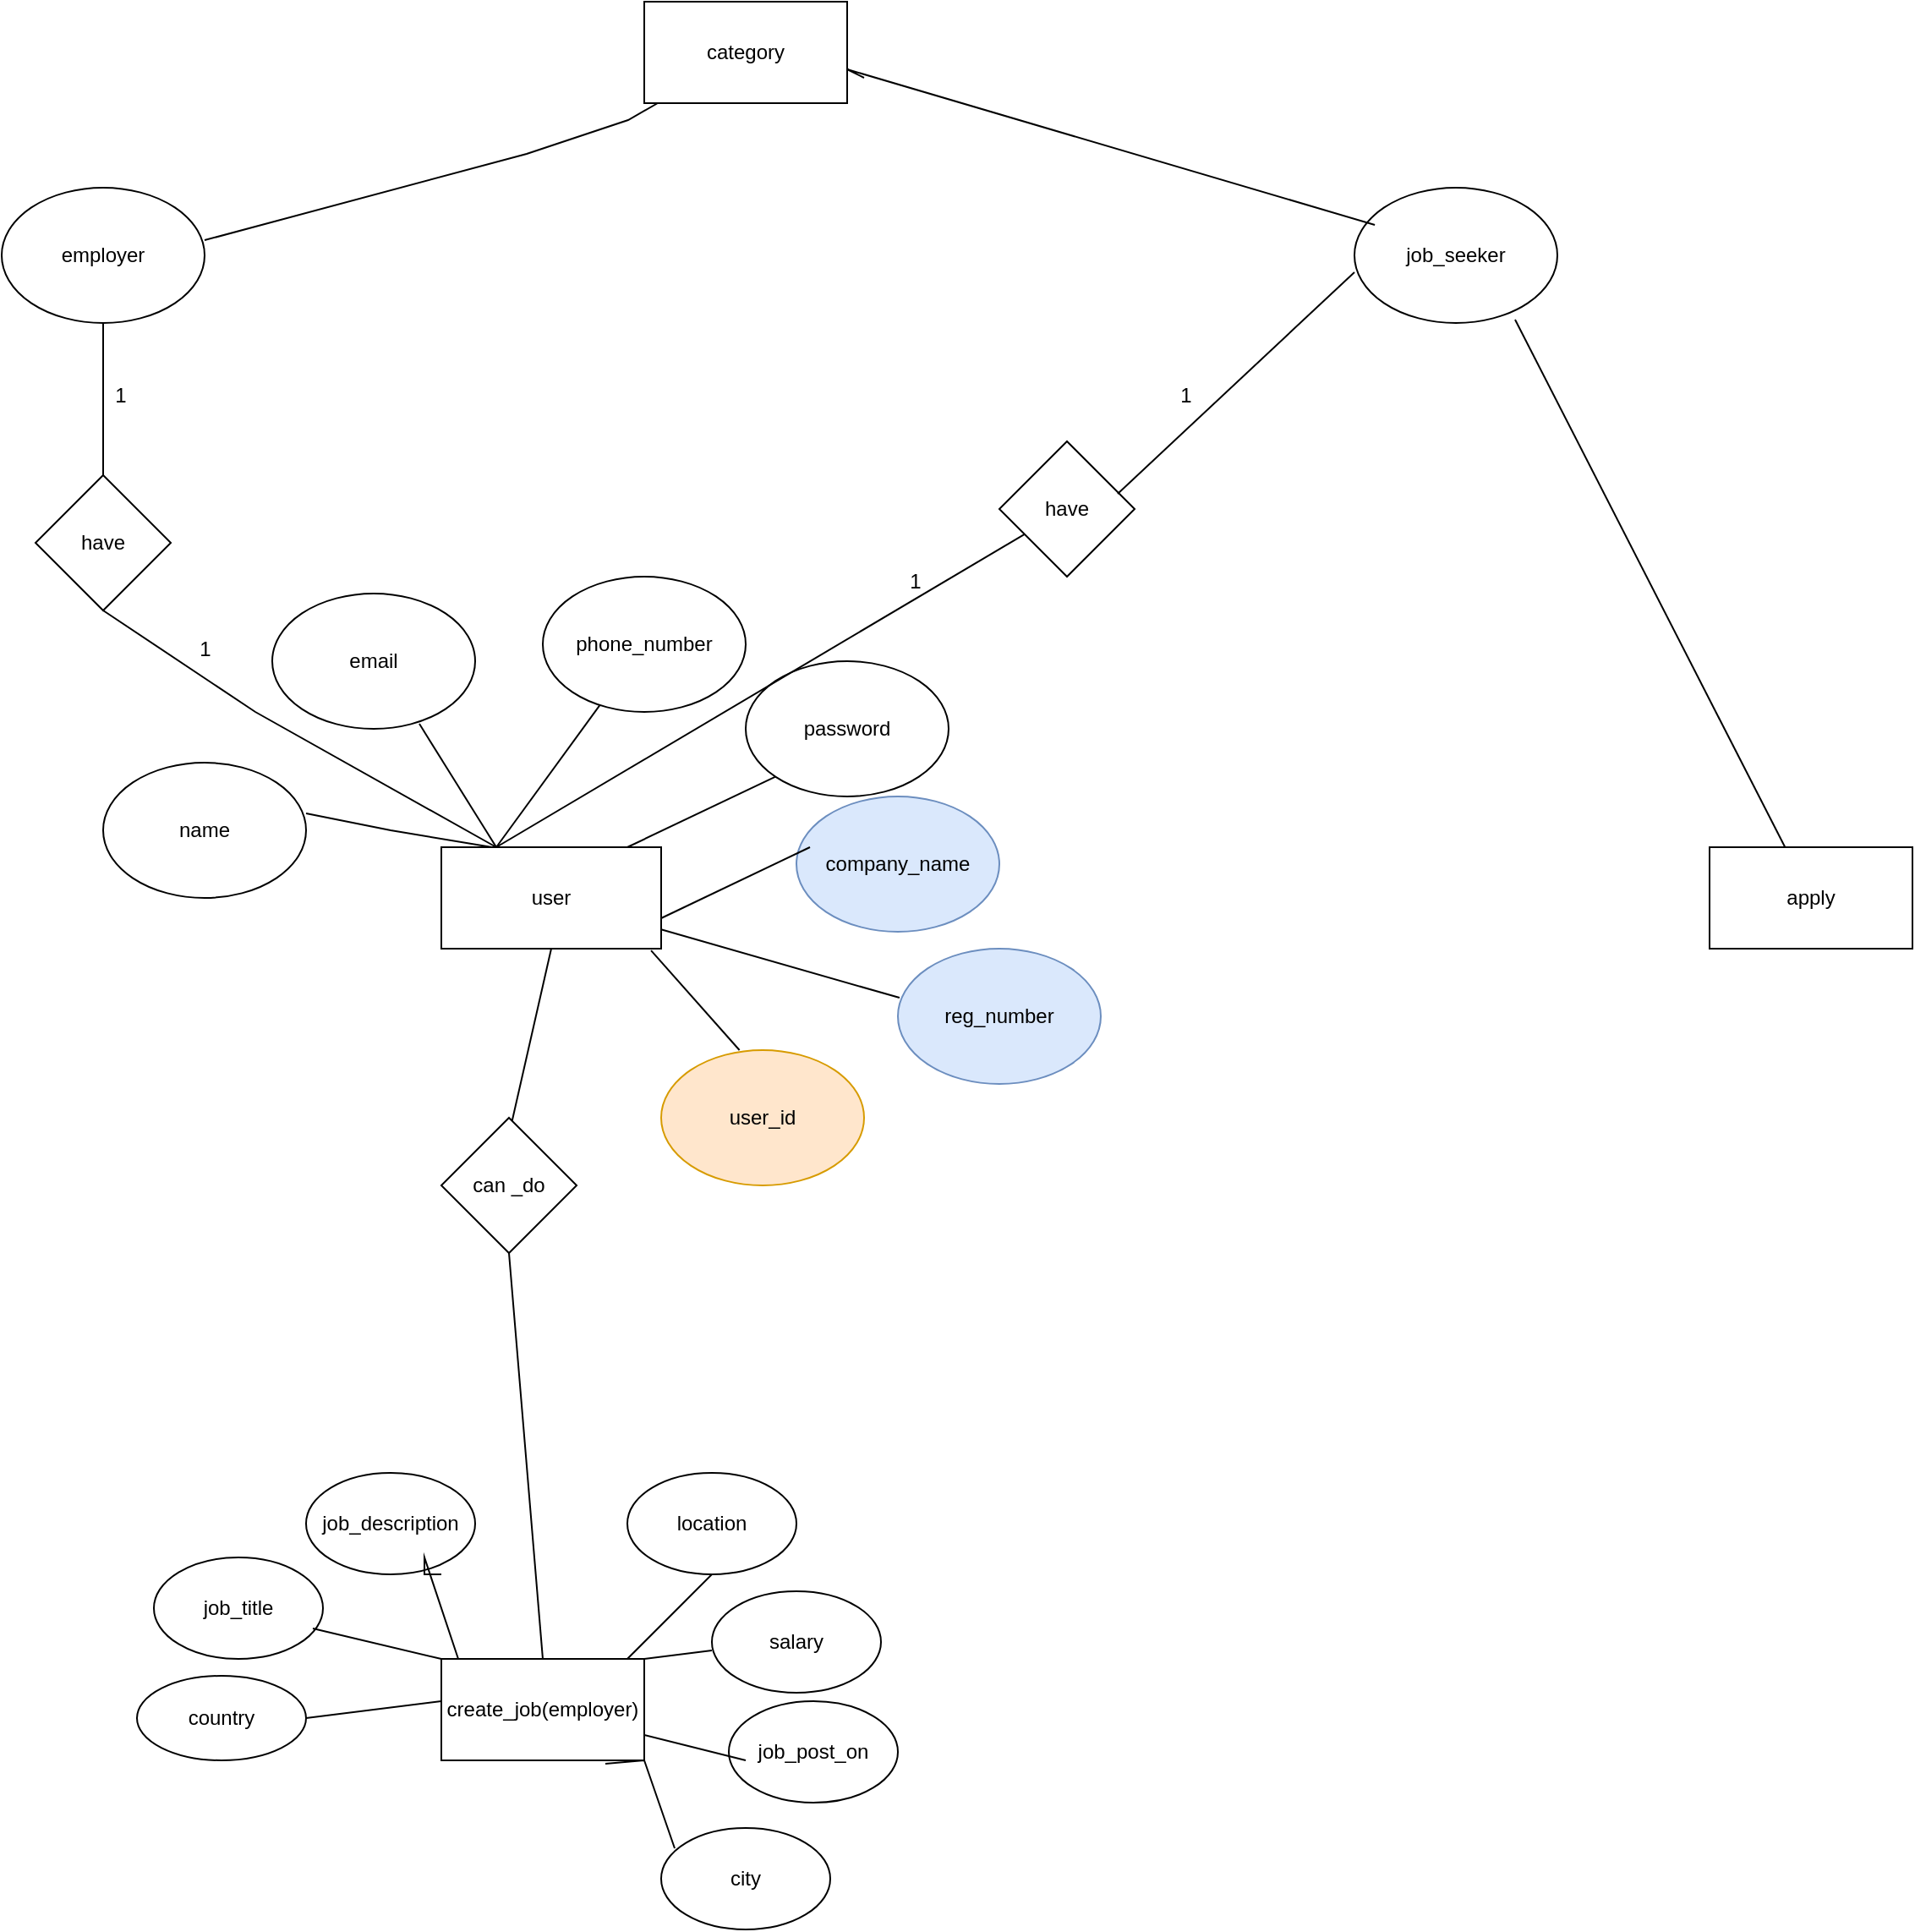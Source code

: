 <mxfile version="24.2.0" type="github">
  <diagram name="Page-1" id="Wq4Pi5_Zihfn6wVo8_yz">
    <mxGraphModel dx="1589" dy="1612" grid="1" gridSize="10" guides="1" tooltips="1" connect="1" arrows="1" fold="1" page="1" pageScale="1" pageWidth="827" pageHeight="1169" math="0" shadow="0">
      <root>
        <mxCell id="0" />
        <mxCell id="1" parent="0" />
        <mxCell id="N5hau3d_H5IXKtFI3GQf-1" value="user" style="rounded=0;whiteSpace=wrap;html=1;" vertex="1" parent="1">
          <mxGeometry x="110" y="200" width="130" height="60" as="geometry" />
        </mxCell>
        <mxCell id="N5hau3d_H5IXKtFI3GQf-2" value="email" style="ellipse;whiteSpace=wrap;html=1;" vertex="1" parent="1">
          <mxGeometry x="10" y="50" width="120" height="80" as="geometry" />
        </mxCell>
        <mxCell id="N5hau3d_H5IXKtFI3GQf-3" value="name" style="ellipse;whiteSpace=wrap;html=1;" vertex="1" parent="1">
          <mxGeometry x="-90" y="150" width="120" height="80" as="geometry" />
        </mxCell>
        <mxCell id="N5hau3d_H5IXKtFI3GQf-4" value="password" style="ellipse;whiteSpace=wrap;html=1;" vertex="1" parent="1">
          <mxGeometry x="290" y="90" width="120" height="80" as="geometry" />
        </mxCell>
        <mxCell id="N5hau3d_H5IXKtFI3GQf-5" value="phone_number" style="ellipse;whiteSpace=wrap;html=1;" vertex="1" parent="1">
          <mxGeometry x="170" y="40" width="120" height="80" as="geometry" />
        </mxCell>
        <mxCell id="N5hau3d_H5IXKtFI3GQf-6" value="" style="endArrow=none;html=1;rounded=0;entryX=1;entryY=0.375;entryDx=0;entryDy=0;entryPerimeter=0;" edge="1" parent="1" target="N5hau3d_H5IXKtFI3GQf-3">
          <mxGeometry width="50" height="50" relative="1" as="geometry">
            <mxPoint x="140" y="200" as="sourcePoint" />
            <mxPoint x="220" y="210" as="targetPoint" />
            <Array as="points">
              <mxPoint x="140" y="200" />
              <mxPoint x="80" y="190" />
            </Array>
          </mxGeometry>
        </mxCell>
        <mxCell id="N5hau3d_H5IXKtFI3GQf-7" value="" style="endArrow=none;html=1;rounded=0;entryX=1;entryY=0.375;entryDx=0;entryDy=0;entryPerimeter=0;exitX=0;exitY=1;exitDx=0;exitDy=0;" edge="1" parent="1" source="N5hau3d_H5IXKtFI3GQf-4">
          <mxGeometry width="50" height="50" relative="1" as="geometry">
            <mxPoint x="360" y="280" as="sourcePoint" />
            <mxPoint x="220" y="200" as="targetPoint" />
            <Array as="points" />
          </mxGeometry>
        </mxCell>
        <mxCell id="N5hau3d_H5IXKtFI3GQf-8" value="" style="endArrow=none;html=1;rounded=0;exitX=0.25;exitY=0;exitDx=0;exitDy=0;" edge="1" parent="1" source="N5hau3d_H5IXKtFI3GQf-1" target="N5hau3d_H5IXKtFI3GQf-5">
          <mxGeometry width="50" height="50" relative="1" as="geometry">
            <mxPoint x="220" y="190" as="sourcePoint" />
            <mxPoint x="170" y="130" as="targetPoint" />
            <Array as="points" />
          </mxGeometry>
        </mxCell>
        <mxCell id="N5hau3d_H5IXKtFI3GQf-9" value="" style="endArrow=none;html=1;rounded=0;entryX=0.725;entryY=0.963;entryDx=0;entryDy=0;entryPerimeter=0;exitX=0.25;exitY=0;exitDx=0;exitDy=0;exitPerimeter=0;" edge="1" parent="1" source="N5hau3d_H5IXKtFI3GQf-1" target="N5hau3d_H5IXKtFI3GQf-2">
          <mxGeometry width="50" height="50" relative="1" as="geometry">
            <mxPoint x="143.884" y="192.96" as="sourcePoint" />
            <mxPoint x="90.0" y="120.0" as="targetPoint" />
            <Array as="points" />
          </mxGeometry>
        </mxCell>
        <mxCell id="N5hau3d_H5IXKtFI3GQf-11" value="category" style="rounded=0;whiteSpace=wrap;html=1;" vertex="1" parent="1">
          <mxGeometry x="230" y="-300" width="120" height="60" as="geometry" />
        </mxCell>
        <mxCell id="N5hau3d_H5IXKtFI3GQf-12" value="employer" style="ellipse;whiteSpace=wrap;html=1;" vertex="1" parent="1">
          <mxGeometry x="-150" y="-190" width="120" height="80" as="geometry" />
        </mxCell>
        <mxCell id="N5hau3d_H5IXKtFI3GQf-13" value="job_seeker" style="ellipse;whiteSpace=wrap;html=1;" vertex="1" parent="1">
          <mxGeometry x="650" y="-190" width="120" height="80" as="geometry" />
        </mxCell>
        <mxCell id="N5hau3d_H5IXKtFI3GQf-14" value="" style="endArrow=none;html=1;rounded=0;entryX=0.25;entryY=0;entryDx=0;entryDy=0;" edge="1" parent="1" source="N5hau3d_H5IXKtFI3GQf-20" target="N5hau3d_H5IXKtFI3GQf-1">
          <mxGeometry width="50" height="50" relative="1" as="geometry">
            <mxPoint x="444" y="8" as="sourcePoint" />
            <mxPoint x="220" y="200" as="targetPoint" />
            <Array as="points" />
          </mxGeometry>
        </mxCell>
        <mxCell id="N5hau3d_H5IXKtFI3GQf-15" value="" style="endArrow=none;html=1;rounded=0;exitX=1.017;exitY=0.388;exitDx=0;exitDy=0;exitPerimeter=0;" edge="1" parent="1">
          <mxGeometry width="50" height="50" relative="1" as="geometry">
            <mxPoint x="-30.0" y="-158.96" as="sourcePoint" />
            <mxPoint x="237.96" y="-240" as="targetPoint" />
            <Array as="points">
              <mxPoint x="160.46" y="-210" />
              <mxPoint x="220.46" y="-230" />
            </Array>
          </mxGeometry>
        </mxCell>
        <mxCell id="N5hau3d_H5IXKtFI3GQf-17" value="apply" style="rounded=0;whiteSpace=wrap;html=1;" vertex="1" parent="1">
          <mxGeometry x="860" y="200" width="120" height="60" as="geometry" />
        </mxCell>
        <mxCell id="N5hau3d_H5IXKtFI3GQf-18" value="user_id" style="ellipse;whiteSpace=wrap;html=1;fillColor=#ffe6cc;strokeColor=#d79b00;" vertex="1" parent="1">
          <mxGeometry x="240" y="320" width="120" height="80" as="geometry" />
        </mxCell>
        <mxCell id="N5hau3d_H5IXKtFI3GQf-19" value="" style="endArrow=none;html=1;rounded=0;exitX=0;exitY=1;exitDx=0;exitDy=0;entryX=0.954;entryY=1.017;entryDx=0;entryDy=0;entryPerimeter=0;" edge="1" parent="1" target="N5hau3d_H5IXKtFI3GQf-1">
          <mxGeometry width="50" height="50" relative="1" as="geometry">
            <mxPoint x="286.3" y="320" as="sourcePoint" />
            <mxPoint x="209.996" y="281" as="targetPoint" />
            <Array as="points" />
          </mxGeometry>
        </mxCell>
        <mxCell id="N5hau3d_H5IXKtFI3GQf-20" value="have" style="rhombus;whiteSpace=wrap;html=1;" vertex="1" parent="1">
          <mxGeometry x="440" y="-40" width="80" height="80" as="geometry" />
        </mxCell>
        <mxCell id="N5hau3d_H5IXKtFI3GQf-23" value="" style="endArrow=none;html=1;rounded=0;exitX=0;exitY=0.625;exitDx=0;exitDy=0;entryX=1;entryY=0.5;entryDx=0;entryDy=0;exitPerimeter=0;" edge="1" parent="1" source="N5hau3d_H5IXKtFI3GQf-13">
          <mxGeometry width="50" height="50" relative="1" as="geometry">
            <mxPoint x="660" y="-140.0" as="sourcePoint" />
            <mxPoint x="510" y="-9.04" as="targetPoint" />
            <Array as="points" />
          </mxGeometry>
        </mxCell>
        <mxCell id="N5hau3d_H5IXKtFI3GQf-24" value="" style="endArrow=none;html=1;rounded=0;exitX=0.017;exitY=0.275;exitDx=0;exitDy=0;entryX=1;entryY=0.75;entryDx=0;entryDy=0;exitPerimeter=0;" edge="1" parent="1">
          <mxGeometry width="50" height="50" relative="1" as="geometry">
            <mxPoint x="662.04" y="-168" as="sourcePoint" />
            <mxPoint x="360" y="-255" as="targetPoint" />
            <Array as="points">
              <mxPoint x="350" y="-260" />
            </Array>
          </mxGeometry>
        </mxCell>
        <mxCell id="N5hau3d_H5IXKtFI3GQf-26" value="have" style="rhombus;whiteSpace=wrap;html=1;" vertex="1" parent="1">
          <mxGeometry x="-130" y="-20" width="80" height="80" as="geometry" />
        </mxCell>
        <mxCell id="N5hau3d_H5IXKtFI3GQf-27" value="" style="endArrow=none;html=1;rounded=0;entryX=0.5;entryY=1;entryDx=0;entryDy=0;" edge="1" parent="1" target="N5hau3d_H5IXKtFI3GQf-12">
          <mxGeometry width="50" height="50" relative="1" as="geometry">
            <mxPoint x="-90" y="-20" as="sourcePoint" />
            <mxPoint x="-40" y="-70" as="targetPoint" />
          </mxGeometry>
        </mxCell>
        <mxCell id="N5hau3d_H5IXKtFI3GQf-28" value="" style="endArrow=none;html=1;rounded=0;entryX=0.5;entryY=1;entryDx=0;entryDy=0;exitX=0.25;exitY=0;exitDx=0;exitDy=0;" edge="1" parent="1" source="N5hau3d_H5IXKtFI3GQf-1" target="N5hau3d_H5IXKtFI3GQf-26">
          <mxGeometry width="50" height="50" relative="1" as="geometry">
            <mxPoint x="149.96" y="200.0" as="sourcePoint" />
            <mxPoint x="-50" y="20.02" as="targetPoint" />
            <Array as="points">
              <mxPoint y="120" />
            </Array>
          </mxGeometry>
        </mxCell>
        <mxCell id="N5hau3d_H5IXKtFI3GQf-29" value="company_name" style="ellipse;whiteSpace=wrap;html=1;fillColor=#dae8fc;strokeColor=#6c8ebf;" vertex="1" parent="1">
          <mxGeometry x="320" y="170" width="120" height="80" as="geometry" />
        </mxCell>
        <mxCell id="N5hau3d_H5IXKtFI3GQf-30" value="" style="endArrow=none;html=1;rounded=0;entryX=1;entryY=0.375;entryDx=0;entryDy=0;entryPerimeter=0;exitX=0;exitY=1;exitDx=0;exitDy=0;" edge="1" parent="1">
          <mxGeometry width="50" height="50" relative="1" as="geometry">
            <mxPoint x="328" y="200" as="sourcePoint" />
            <mxPoint x="240" y="242" as="targetPoint" />
            <Array as="points" />
          </mxGeometry>
        </mxCell>
        <mxCell id="N5hau3d_H5IXKtFI3GQf-31" value="reg_number" style="ellipse;whiteSpace=wrap;html=1;fillColor=#dae8fc;strokeColor=#6c8ebf;" vertex="1" parent="1">
          <mxGeometry x="380" y="260" width="120" height="80" as="geometry" />
        </mxCell>
        <mxCell id="N5hau3d_H5IXKtFI3GQf-32" value="" style="endArrow=none;html=1;rounded=0;exitX=0.008;exitY=0.363;exitDx=0;exitDy=0;exitPerimeter=0;" edge="1" parent="1" source="N5hau3d_H5IXKtFI3GQf-31" target="N5hau3d_H5IXKtFI3GQf-1">
          <mxGeometry width="50" height="50" relative="1" as="geometry">
            <mxPoint x="338" y="210" as="sourcePoint" />
            <mxPoint x="250" y="252" as="targetPoint" />
            <Array as="points" />
          </mxGeometry>
        </mxCell>
        <mxCell id="N5hau3d_H5IXKtFI3GQf-33" value="create_job(employer)" style="rounded=0;whiteSpace=wrap;html=1;" vertex="1" parent="1">
          <mxGeometry x="110" y="680" width="120" height="60" as="geometry" />
        </mxCell>
        <mxCell id="N5hau3d_H5IXKtFI3GQf-34" value="salary" style="ellipse;whiteSpace=wrap;html=1;" vertex="1" parent="1">
          <mxGeometry x="270" y="640" width="100" height="60" as="geometry" />
        </mxCell>
        <mxCell id="N5hau3d_H5IXKtFI3GQf-35" value="job_title" style="ellipse;whiteSpace=wrap;html=1;" vertex="1" parent="1">
          <mxGeometry x="-60" y="620" width="100" height="60" as="geometry" />
        </mxCell>
        <mxCell id="N5hau3d_H5IXKtFI3GQf-36" value="job_description" style="ellipse;whiteSpace=wrap;html=1;" vertex="1" parent="1">
          <mxGeometry x="30" y="570" width="100" height="60" as="geometry" />
        </mxCell>
        <mxCell id="N5hau3d_H5IXKtFI3GQf-37" value="location" style="ellipse;whiteSpace=wrap;html=1;" vertex="1" parent="1">
          <mxGeometry x="220" y="570" width="100" height="60" as="geometry" />
        </mxCell>
        <mxCell id="N5hau3d_H5IXKtFI3GQf-38" value="" style="endArrow=none;html=1;rounded=0;" edge="1" parent="1">
          <mxGeometry width="50" height="50" relative="1" as="geometry">
            <mxPoint x="220" y="680" as="sourcePoint" />
            <mxPoint x="270" y="630" as="targetPoint" />
          </mxGeometry>
        </mxCell>
        <mxCell id="N5hau3d_H5IXKtFI3GQf-39" value="" style="endArrow=none;html=1;rounded=0;exitX=1;exitY=0;exitDx=0;exitDy=0;" edge="1" parent="1" source="N5hau3d_H5IXKtFI3GQf-33">
          <mxGeometry width="50" height="50" relative="1" as="geometry">
            <mxPoint x="220" y="725" as="sourcePoint" />
            <mxPoint x="270" y="675" as="targetPoint" />
          </mxGeometry>
        </mxCell>
        <mxCell id="N5hau3d_H5IXKtFI3GQf-40" value="" style="endArrow=none;html=1;rounded=0;entryX=0;entryY=0;entryDx=0;entryDy=0;exitX=0.94;exitY=0.7;exitDx=0;exitDy=0;exitPerimeter=0;" edge="1" parent="1" source="N5hau3d_H5IXKtFI3GQf-35" target="N5hau3d_H5IXKtFI3GQf-33">
          <mxGeometry width="50" height="50" relative="1" as="geometry">
            <mxPoint x="38.176" y="668.029" as="sourcePoint" />
            <mxPoint x="80" y="660" as="targetPoint" />
          </mxGeometry>
        </mxCell>
        <mxCell id="N5hau3d_H5IXKtFI3GQf-41" value="" style="endArrow=none;html=1;rounded=0;" edge="1" parent="1">
          <mxGeometry width="50" height="50" relative="1" as="geometry">
            <mxPoint x="110" y="630" as="sourcePoint" />
            <mxPoint x="120" y="680" as="targetPoint" />
            <Array as="points">
              <mxPoint x="100" y="630" />
              <mxPoint x="100" y="620" />
            </Array>
          </mxGeometry>
        </mxCell>
        <mxCell id="N5hau3d_H5IXKtFI3GQf-42" value="job_post_on" style="ellipse;whiteSpace=wrap;html=1;" vertex="1" parent="1">
          <mxGeometry x="280" y="705" width="100" height="60" as="geometry" />
        </mxCell>
        <mxCell id="N5hau3d_H5IXKtFI3GQf-43" value="country" style="ellipse;whiteSpace=wrap;html=1;" vertex="1" parent="1">
          <mxGeometry x="-70" y="690" width="100" height="50" as="geometry" />
        </mxCell>
        <mxCell id="N5hau3d_H5IXKtFI3GQf-44" value="" style="endArrow=none;html=1;rounded=0;exitX=1;exitY=0.5;exitDx=0;exitDy=0;" edge="1" parent="1" source="N5hau3d_H5IXKtFI3GQf-43">
          <mxGeometry width="50" height="50" relative="1" as="geometry">
            <mxPoint x="23" y="711.98" as="sourcePoint" />
            <mxPoint x="110" y="705" as="targetPoint" />
          </mxGeometry>
        </mxCell>
        <mxCell id="N5hau3d_H5IXKtFI3GQf-45" value="" style="endArrow=none;html=1;rounded=0;exitX=1;exitY=0.75;exitDx=0;exitDy=0;" edge="1" parent="1" source="N5hau3d_H5IXKtFI3GQf-33">
          <mxGeometry width="50" height="50" relative="1" as="geometry">
            <mxPoint x="203" y="747" as="sourcePoint" />
            <mxPoint x="290" y="740" as="targetPoint" />
          </mxGeometry>
        </mxCell>
        <mxCell id="N5hau3d_H5IXKtFI3GQf-46" value="" style="endArrow=none;html=1;rounded=0;entryX=0.5;entryY=1;entryDx=0;entryDy=0;" edge="1" parent="1" target="N5hau3d_H5IXKtFI3GQf-1">
          <mxGeometry width="50" height="50" relative="1" as="geometry">
            <mxPoint x="150" y="370" as="sourcePoint" />
            <mxPoint x="180" y="360" as="targetPoint" />
          </mxGeometry>
        </mxCell>
        <mxCell id="N5hau3d_H5IXKtFI3GQf-47" value="can _do" style="rhombus;whiteSpace=wrap;html=1;" vertex="1" parent="1">
          <mxGeometry x="110" y="360" width="80" height="80" as="geometry" />
        </mxCell>
        <mxCell id="N5hau3d_H5IXKtFI3GQf-48" value="" style="endArrow=none;html=1;rounded=0;entryX=0.5;entryY=1;entryDx=0;entryDy=0;exitX=0.5;exitY=0;exitDx=0;exitDy=0;" edge="1" parent="1" source="N5hau3d_H5IXKtFI3GQf-33" target="N5hau3d_H5IXKtFI3GQf-47">
          <mxGeometry width="50" height="50" relative="1" as="geometry">
            <mxPoint x="250" y="540" as="sourcePoint" />
            <mxPoint x="300" y="490" as="targetPoint" />
          </mxGeometry>
        </mxCell>
        <mxCell id="N5hau3d_H5IXKtFI3GQf-49" value="city" style="ellipse;whiteSpace=wrap;html=1;" vertex="1" parent="1">
          <mxGeometry x="240" y="780" width="100" height="60" as="geometry" />
        </mxCell>
        <mxCell id="N5hau3d_H5IXKtFI3GQf-50" value="" style="endArrow=none;html=1;rounded=0;entryX=0.08;entryY=0.2;entryDx=0;entryDy=0;entryPerimeter=0;" edge="1" parent="1" target="N5hau3d_H5IXKtFI3GQf-49">
          <mxGeometry width="50" height="50" relative="1" as="geometry">
            <mxPoint x="207" y="742" as="sourcePoint" />
            <mxPoint x="250" y="800" as="targetPoint" />
            <Array as="points">
              <mxPoint x="230" y="740" />
            </Array>
          </mxGeometry>
        </mxCell>
        <mxCell id="N5hau3d_H5IXKtFI3GQf-51" value="" style="endArrow=none;html=1;rounded=0;" edge="1" parent="1" target="N5hau3d_H5IXKtFI3GQf-17">
          <mxGeometry width="50" height="50" relative="1" as="geometry">
            <mxPoint x="745" y="-112" as="sourcePoint" />
            <mxPoint x="840" y="210.96" as="targetPoint" />
            <Array as="points" />
          </mxGeometry>
        </mxCell>
        <mxCell id="N5hau3d_H5IXKtFI3GQf-52" value="1" style="text;html=1;align=center;verticalAlign=middle;resizable=0;points=[];autosize=1;strokeColor=none;fillColor=none;" vertex="1" parent="1">
          <mxGeometry x="-95" y="-82" width="30" height="30" as="geometry" />
        </mxCell>
        <mxCell id="N5hau3d_H5IXKtFI3GQf-53" value="1" style="text;html=1;align=center;verticalAlign=middle;resizable=0;points=[];autosize=1;strokeColor=none;fillColor=none;" vertex="1" parent="1">
          <mxGeometry x="-45" y="68" width="30" height="30" as="geometry" />
        </mxCell>
        <mxCell id="N5hau3d_H5IXKtFI3GQf-54" value="1" style="text;html=1;align=center;verticalAlign=middle;resizable=0;points=[];autosize=1;strokeColor=none;fillColor=none;" vertex="1" parent="1">
          <mxGeometry x="535" y="-82" width="30" height="30" as="geometry" />
        </mxCell>
        <mxCell id="N5hau3d_H5IXKtFI3GQf-55" value="1" style="text;html=1;align=center;verticalAlign=middle;resizable=0;points=[];autosize=1;strokeColor=none;fillColor=none;" vertex="1" parent="1">
          <mxGeometry x="375" y="28" width="30" height="30" as="geometry" />
        </mxCell>
      </root>
    </mxGraphModel>
  </diagram>
</mxfile>
